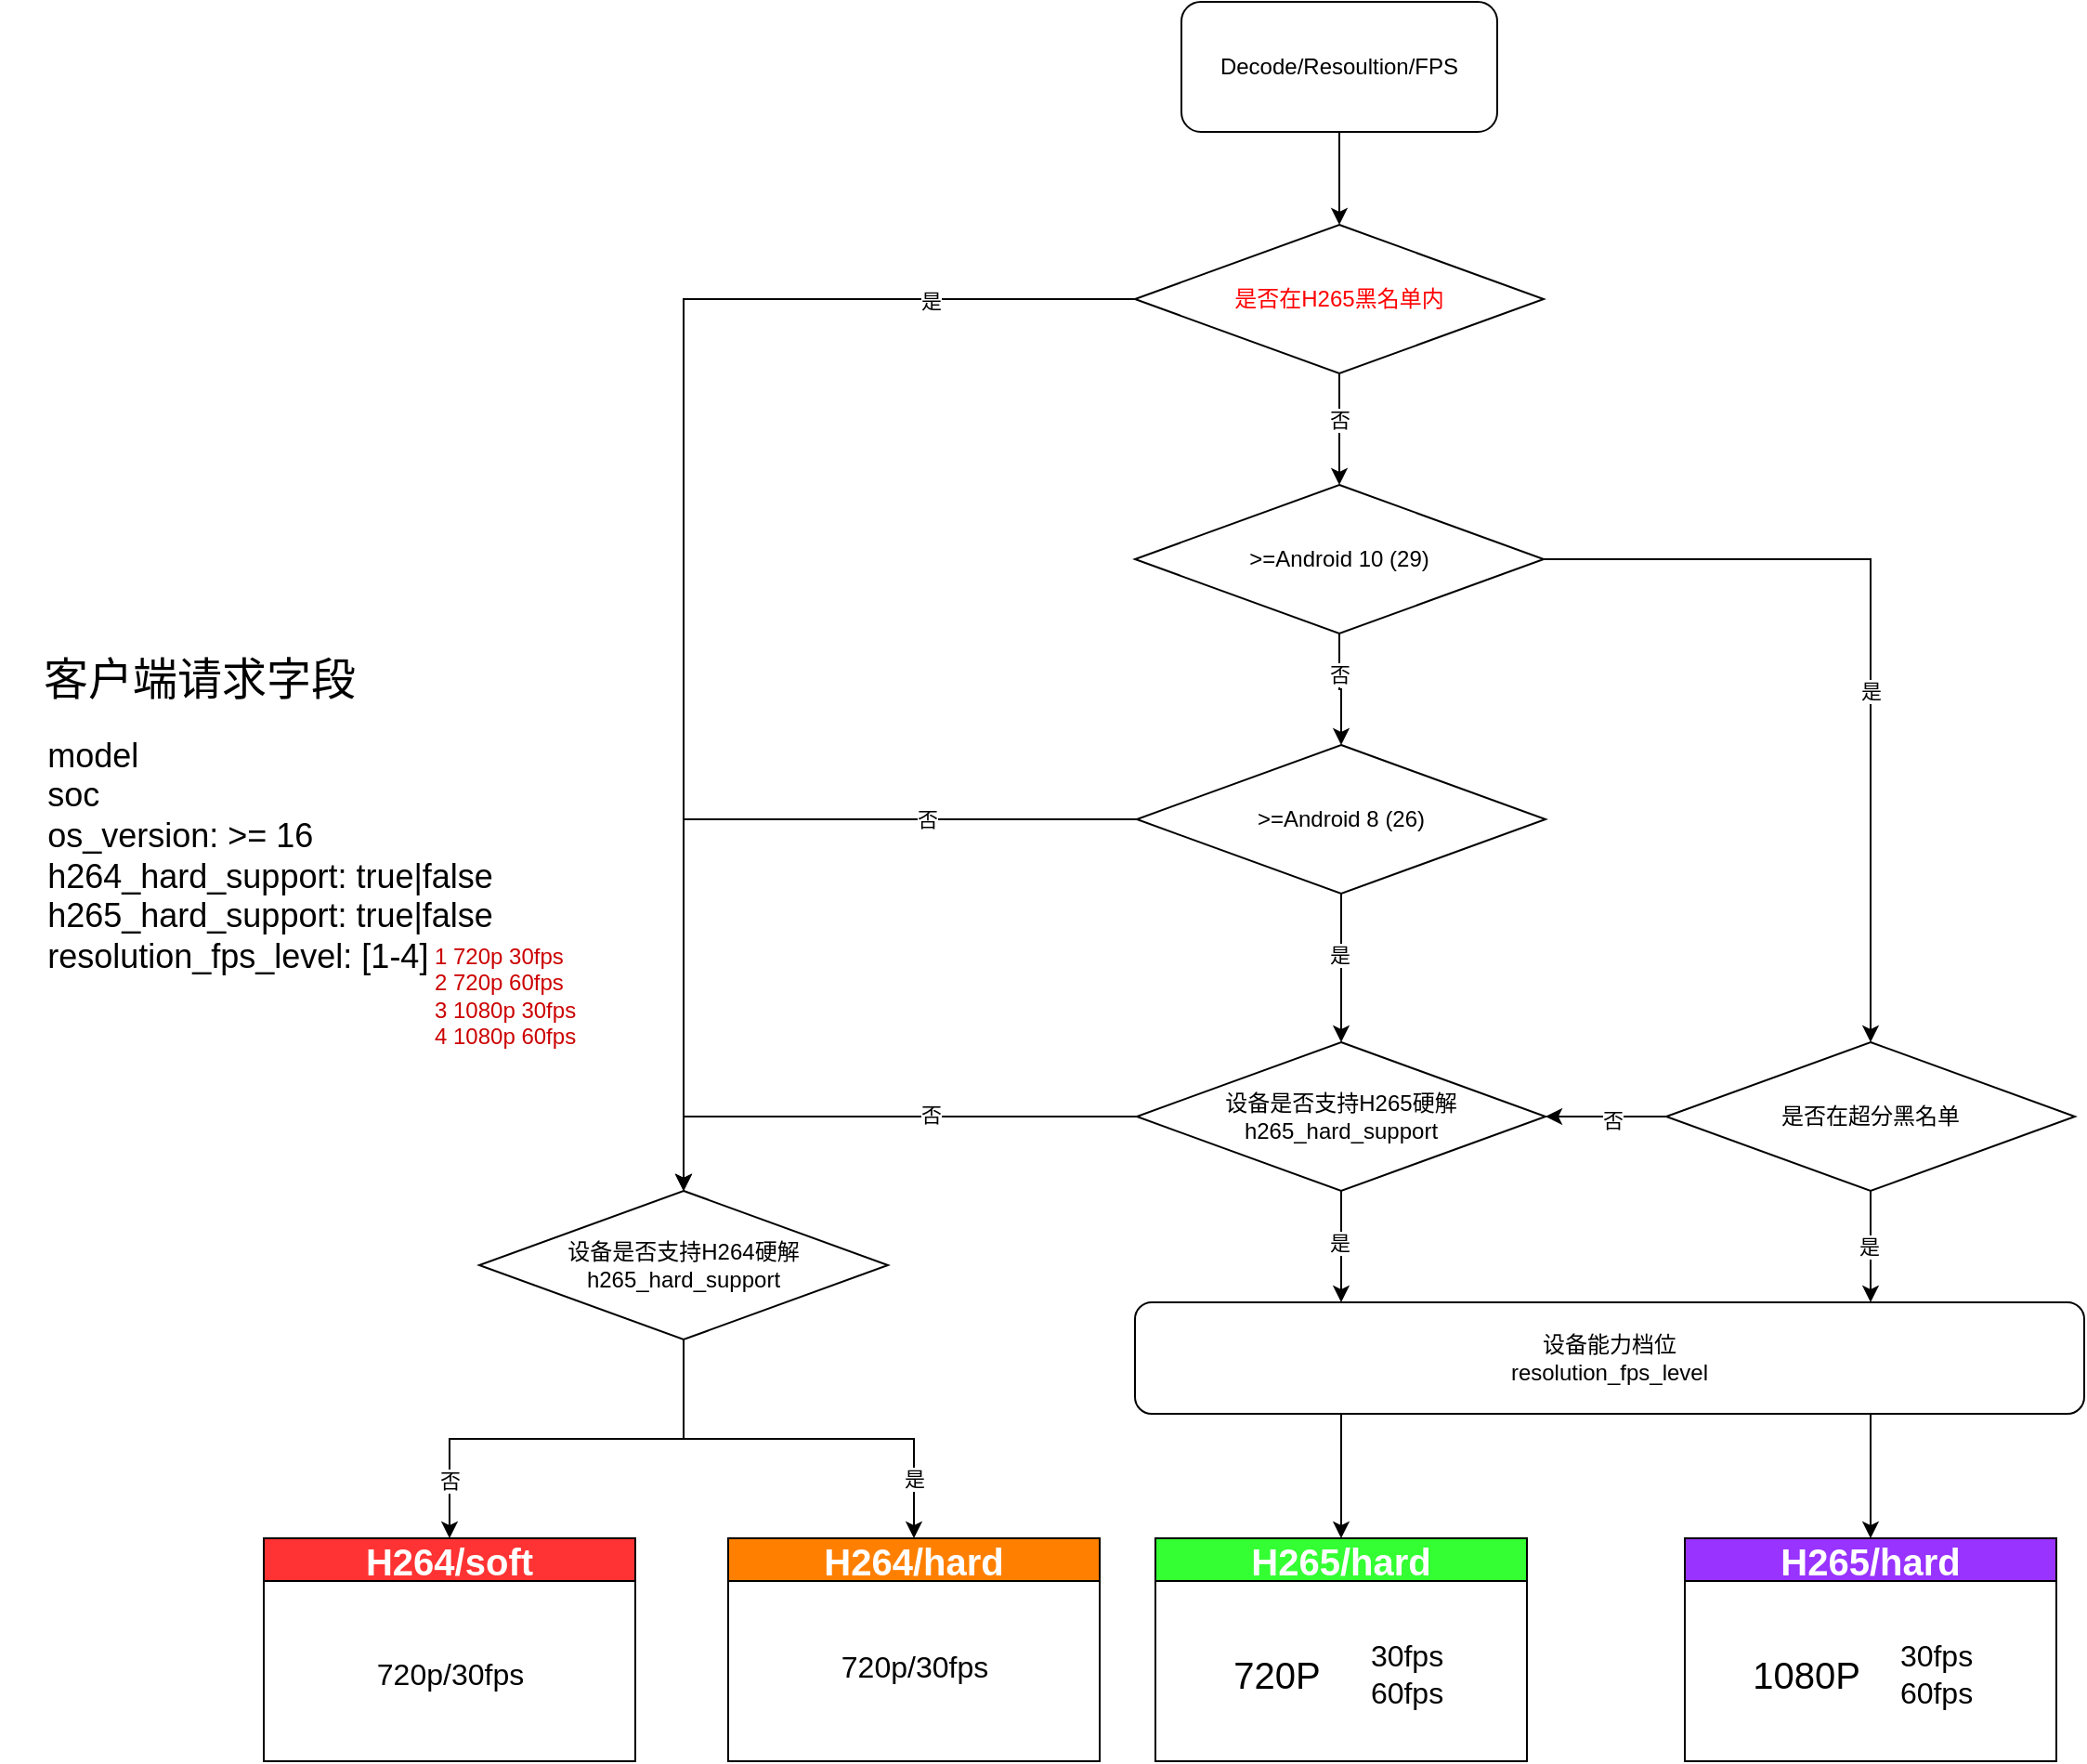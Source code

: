 <mxfile version="24.6.4" type="github">
  <diagram name="第 1 页" id="DrkI4kzzCFAA716JqiaZ">
    <mxGraphModel dx="2069" dy="785" grid="1" gridSize="10" guides="1" tooltips="1" connect="1" arrows="1" fold="1" page="1" pageScale="1" pageWidth="827" pageHeight="1169" math="0" shadow="0">
      <root>
        <mxCell id="0" />
        <mxCell id="1" parent="0" />
        <mxCell id="mLrD8nH62ms3HWDR8Rag-6" style="edgeStyle=orthogonalEdgeStyle;rounded=0;orthogonalLoop=1;jettySize=auto;html=1;entryX=0.5;entryY=0;entryDx=0;entryDy=0;" edge="1" parent="1" source="I8awTcjQjrmb_wT57g81-1" target="mLrD8nH62ms3HWDR8Rag-5">
          <mxGeometry relative="1" as="geometry" />
        </mxCell>
        <mxCell id="I8awTcjQjrmb_wT57g81-1" value="Decode/Resoultion/FPS" style="rounded=1;whiteSpace=wrap;html=1;" parent="1" vertex="1">
          <mxGeometry x="244" y="10" width="170" height="70" as="geometry" />
        </mxCell>
        <mxCell id="I8awTcjQjrmb_wT57g81-21" value="" style="edgeStyle=orthogonalEdgeStyle;rounded=0;orthogonalLoop=1;jettySize=auto;html=1;" parent="1" source="I8awTcjQjrmb_wT57g81-11" target="I8awTcjQjrmb_wT57g81-20" edge="1">
          <mxGeometry relative="1" as="geometry" />
        </mxCell>
        <mxCell id="I8awTcjQjrmb_wT57g81-22" value="否" style="edgeLabel;html=1;align=center;verticalAlign=middle;resizable=0;points=[];" parent="I8awTcjQjrmb_wT57g81-21" vertex="1" connectable="0">
          <mxGeometry x="-0.275" relative="1" as="geometry">
            <mxPoint as="offset" />
          </mxGeometry>
        </mxCell>
        <mxCell id="I8awTcjQjrmb_wT57g81-39" value="" style="edgeStyle=orthogonalEdgeStyle;rounded=0;orthogonalLoop=1;jettySize=auto;html=1;" parent="1" source="I8awTcjQjrmb_wT57g81-11" target="I8awTcjQjrmb_wT57g81-38" edge="1">
          <mxGeometry relative="1" as="geometry" />
        </mxCell>
        <mxCell id="I8awTcjQjrmb_wT57g81-105" value="是" style="edgeLabel;html=1;align=center;verticalAlign=middle;resizable=0;points=[];" parent="I8awTcjQjrmb_wT57g81-39" vertex="1" connectable="0">
          <mxGeometry x="0.132" relative="1" as="geometry">
            <mxPoint as="offset" />
          </mxGeometry>
        </mxCell>
        <mxCell id="I8awTcjQjrmb_wT57g81-11" value="&amp;gt;=Android 10 (29)" style="rhombus;whiteSpace=wrap;html=1;" parent="1" vertex="1">
          <mxGeometry x="219" y="270" width="220" height="80" as="geometry" />
        </mxCell>
        <mxCell id="I8awTcjQjrmb_wT57g81-26" value="" style="edgeStyle=orthogonalEdgeStyle;rounded=0;orthogonalLoop=1;jettySize=auto;html=1;" parent="1" source="I8awTcjQjrmb_wT57g81-20" target="I8awTcjQjrmb_wT57g81-25" edge="1">
          <mxGeometry relative="1" as="geometry" />
        </mxCell>
        <mxCell id="I8awTcjQjrmb_wT57g81-52" value="否" style="edgeLabel;html=1;align=center;verticalAlign=middle;resizable=0;points=[];" parent="I8awTcjQjrmb_wT57g81-26" vertex="1" connectable="0">
          <mxGeometry x="-0.225" relative="1" as="geometry">
            <mxPoint x="59" as="offset" />
          </mxGeometry>
        </mxCell>
        <mxCell id="mLrD8nH62ms3HWDR8Rag-8" style="edgeStyle=orthogonalEdgeStyle;rounded=0;orthogonalLoop=1;jettySize=auto;html=1;" edge="1" parent="1" source="I8awTcjQjrmb_wT57g81-20" target="I8awTcjQjrmb_wT57g81-45">
          <mxGeometry relative="1" as="geometry" />
        </mxCell>
        <mxCell id="mLrD8nH62ms3HWDR8Rag-9" value="是" style="edgeLabel;html=1;align=center;verticalAlign=middle;resizable=0;points=[];" vertex="1" connectable="0" parent="mLrD8nH62ms3HWDR8Rag-8">
          <mxGeometry x="-0.188" y="2" relative="1" as="geometry">
            <mxPoint x="-3" as="offset" />
          </mxGeometry>
        </mxCell>
        <mxCell id="I8awTcjQjrmb_wT57g81-20" value="&amp;gt;=Android 8 (26)" style="rhombus;whiteSpace=wrap;html=1;" parent="1" vertex="1">
          <mxGeometry x="220" y="410" width="220" height="80" as="geometry" />
        </mxCell>
        <mxCell id="I8awTcjQjrmb_wT57g81-86" style="edgeStyle=orthogonalEdgeStyle;rounded=0;orthogonalLoop=1;jettySize=auto;html=1;" parent="1" source="I8awTcjQjrmb_wT57g81-25" target="I8awTcjQjrmb_wT57g81-83" edge="1">
          <mxGeometry relative="1" as="geometry" />
        </mxCell>
        <mxCell id="I8awTcjQjrmb_wT57g81-107" value="否" style="edgeLabel;html=1;align=center;verticalAlign=middle;resizable=0;points=[];" parent="I8awTcjQjrmb_wT57g81-86" vertex="1" connectable="0">
          <mxGeometry x="0.579" y="1" relative="1" as="geometry">
            <mxPoint x="-1" y="18" as="offset" />
          </mxGeometry>
        </mxCell>
        <mxCell id="mLrD8nH62ms3HWDR8Rag-24" style="edgeStyle=orthogonalEdgeStyle;rounded=0;orthogonalLoop=1;jettySize=auto;html=1;" edge="1" parent="1" source="I8awTcjQjrmb_wT57g81-25" target="I8awTcjQjrmb_wT57g81-109">
          <mxGeometry relative="1" as="geometry" />
        </mxCell>
        <mxCell id="mLrD8nH62ms3HWDR8Rag-25" value="是" style="edgeLabel;html=1;align=center;verticalAlign=middle;resizable=0;points=[];" vertex="1" connectable="0" parent="mLrD8nH62ms3HWDR8Rag-24">
          <mxGeometry x="-0.087" y="1" relative="1" as="geometry">
            <mxPoint x="72" y="22" as="offset" />
          </mxGeometry>
        </mxCell>
        <mxCell id="I8awTcjQjrmb_wT57g81-25" value="设备是否支持H264硬解&lt;br&gt;h265_hard_support" style="rhombus;whiteSpace=wrap;html=1;" parent="1" vertex="1">
          <mxGeometry x="-134" y="650" width="220" height="80" as="geometry" />
        </mxCell>
        <mxCell id="I8awTcjQjrmb_wT57g81-101" style="edgeStyle=orthogonalEdgeStyle;rounded=0;orthogonalLoop=1;jettySize=auto;html=1;" parent="1" source="I8awTcjQjrmb_wT57g81-38" target="I8awTcjQjrmb_wT57g81-45" edge="1">
          <mxGeometry relative="1" as="geometry" />
        </mxCell>
        <mxCell id="I8awTcjQjrmb_wT57g81-102" value="否" style="edgeLabel;html=1;align=center;verticalAlign=middle;resizable=0;points=[];" parent="I8awTcjQjrmb_wT57g81-101" vertex="1" connectable="0">
          <mxGeometry x="-0.108" y="2" relative="1" as="geometry">
            <mxPoint as="offset" />
          </mxGeometry>
        </mxCell>
        <mxCell id="mLrD8nH62ms3HWDR8Rag-21" style="edgeStyle=orthogonalEdgeStyle;rounded=0;orthogonalLoop=1;jettySize=auto;html=1;" edge="1" parent="1" source="I8awTcjQjrmb_wT57g81-38" target="mLrD8nH62ms3HWDR8Rag-13">
          <mxGeometry relative="1" as="geometry">
            <Array as="points">
              <mxPoint x="615" y="700" />
              <mxPoint x="615" y="700" />
            </Array>
          </mxGeometry>
        </mxCell>
        <mxCell id="mLrD8nH62ms3HWDR8Rag-23" value="是" style="edgeLabel;html=1;align=center;verticalAlign=middle;resizable=0;points=[];" vertex="1" connectable="0" parent="mLrD8nH62ms3HWDR8Rag-21">
          <mxGeometry y="3" relative="1" as="geometry">
            <mxPoint x="-4" as="offset" />
          </mxGeometry>
        </mxCell>
        <mxCell id="I8awTcjQjrmb_wT57g81-38" value="&lt;div&gt;&lt;span style=&quot;background-color: initial;&quot;&gt;是否在超分黑名单&lt;/span&gt;&lt;br&gt;&lt;/div&gt;" style="rhombus;whiteSpace=wrap;html=1;" parent="1" vertex="1">
          <mxGeometry x="505" y="570" width="220" height="80" as="geometry" />
        </mxCell>
        <mxCell id="I8awTcjQjrmb_wT57g81-53" style="edgeStyle=orthogonalEdgeStyle;rounded=0;orthogonalLoop=1;jettySize=auto;html=1;entryX=0.5;entryY=0;entryDx=0;entryDy=0;" parent="1" source="I8awTcjQjrmb_wT57g81-45" target="I8awTcjQjrmb_wT57g81-25" edge="1">
          <mxGeometry relative="1" as="geometry" />
        </mxCell>
        <mxCell id="I8awTcjQjrmb_wT57g81-54" value="否" style="edgeLabel;html=1;align=center;verticalAlign=middle;resizable=0;points=[];" parent="I8awTcjQjrmb_wT57g81-53" vertex="1" connectable="0">
          <mxGeometry x="-0.496" y="-1" relative="1" as="geometry">
            <mxPoint x="-40" as="offset" />
          </mxGeometry>
        </mxCell>
        <mxCell id="mLrD8nH62ms3HWDR8Rag-15" style="edgeStyle=orthogonalEdgeStyle;rounded=0;orthogonalLoop=1;jettySize=auto;html=1;" edge="1" parent="1" source="I8awTcjQjrmb_wT57g81-45" target="mLrD8nH62ms3HWDR8Rag-13">
          <mxGeometry relative="1" as="geometry">
            <Array as="points">
              <mxPoint x="330" y="700" />
              <mxPoint x="330" y="700" />
            </Array>
          </mxGeometry>
        </mxCell>
        <mxCell id="mLrD8nH62ms3HWDR8Rag-18" value="是" style="edgeLabel;html=1;align=center;verticalAlign=middle;resizable=0;points=[];" vertex="1" connectable="0" parent="mLrD8nH62ms3HWDR8Rag-15">
          <mxGeometry x="-0.067" y="-3" relative="1" as="geometry">
            <mxPoint x="2" as="offset" />
          </mxGeometry>
        </mxCell>
        <mxCell id="I8awTcjQjrmb_wT57g81-45" value="设备是否支持H265硬解&lt;br&gt;h265_hard_support" style="rhombus;whiteSpace=wrap;html=1;" parent="1" vertex="1">
          <mxGeometry x="220" y="570" width="220" height="80" as="geometry" />
        </mxCell>
        <mxCell id="I8awTcjQjrmb_wT57g81-83" value="&lt;font style=&quot;font-size: 20px;&quot;&gt;H264/soft&lt;/font&gt;" style="swimlane;whiteSpace=wrap;html=1;fillColor=#FF3333;startSize=23;fontSize=20;fontColor=#FFFFFF;" parent="1" vertex="1">
          <mxGeometry x="-250" y="837" width="200" height="120" as="geometry" />
        </mxCell>
        <mxCell id="I8awTcjQjrmb_wT57g81-84" value="&lt;font style=&quot;font-size: 16px;&quot;&gt;720p/30fps&lt;br&gt;&lt;/font&gt;" style="text;html=1;align=center;verticalAlign=middle;resizable=0;points=[];autosize=1;strokeColor=none;fillColor=none;" parent="I8awTcjQjrmb_wT57g81-83" vertex="1">
          <mxGeometry x="50" y="58" width="100" height="30" as="geometry" />
        </mxCell>
        <mxCell id="I8awTcjQjrmb_wT57g81-92" value="&lt;font style=&quot;font-size: 20px;&quot;&gt;H265/hard&lt;/font&gt;" style="swimlane;whiteSpace=wrap;html=1;fillColor=#33FF33;startSize=23;fontSize=20;fontColor=#FFFFFF;" parent="1" vertex="1">
          <mxGeometry x="230" y="837" width="200" height="120" as="geometry" />
        </mxCell>
        <mxCell id="I8awTcjQjrmb_wT57g81-93" value="&lt;font style=&quot;font-size: 20px;&quot;&gt;720P&lt;/font&gt;" style="text;html=1;align=center;verticalAlign=middle;resizable=0;points=[];autosize=1;strokeColor=none;fillColor=none;" parent="I8awTcjQjrmb_wT57g81-92" vertex="1">
          <mxGeometry x="30" y="53" width="70" height="40" as="geometry" />
        </mxCell>
        <mxCell id="I8awTcjQjrmb_wT57g81-94" value="&lt;font style=&quot;font-size: 16px;&quot;&gt;30fps&lt;br&gt;60fps&lt;/font&gt;" style="text;html=1;align=center;verticalAlign=middle;resizable=0;points=[];autosize=1;strokeColor=none;fillColor=none;" parent="I8awTcjQjrmb_wT57g81-92" vertex="1">
          <mxGeometry x="105" y="48" width="60" height="50" as="geometry" />
        </mxCell>
        <mxCell id="I8awTcjQjrmb_wT57g81-96" value="&lt;font style=&quot;font-size: 20px;&quot;&gt;H265/hard&lt;/font&gt;" style="swimlane;whiteSpace=wrap;html=1;fillColor=#9933FF;startSize=23;fontSize=20;fontColor=#FFFFFF;" parent="1" vertex="1">
          <mxGeometry x="515" y="837" width="200" height="120" as="geometry" />
        </mxCell>
        <mxCell id="I8awTcjQjrmb_wT57g81-97" value="&lt;span style=&quot;font-size: 20px;&quot;&gt;1080P&lt;/span&gt;" style="text;html=1;align=center;verticalAlign=middle;resizable=0;points=[];autosize=1;strokeColor=none;fillColor=none;" parent="I8awTcjQjrmb_wT57g81-96" vertex="1">
          <mxGeometry x="25" y="53" width="80" height="40" as="geometry" />
        </mxCell>
        <mxCell id="I8awTcjQjrmb_wT57g81-98" value="&lt;font style=&quot;font-size: 16px;&quot;&gt;30fps&lt;br&gt;60fps&lt;/font&gt;" style="text;html=1;align=center;verticalAlign=middle;resizable=0;points=[];autosize=1;strokeColor=none;fillColor=none;" parent="I8awTcjQjrmb_wT57g81-96" vertex="1">
          <mxGeometry x="105" y="48" width="60" height="50" as="geometry" />
        </mxCell>
        <mxCell id="I8awTcjQjrmb_wT57g81-109" value="&lt;font style=&quot;font-size: 20px;&quot;&gt;H264/hard&lt;/font&gt;" style="swimlane;whiteSpace=wrap;html=1;fillColor=#FF8000;startSize=23;fontSize=20;fontColor=#FFFFFF;" parent="1" vertex="1">
          <mxGeometry y="837" width="200" height="120" as="geometry" />
        </mxCell>
        <mxCell id="I8awTcjQjrmb_wT57g81-110" value="&lt;span style=&quot;font-size: 16px;&quot;&gt;720p/30fps&lt;/span&gt;" style="text;html=1;align=center;verticalAlign=middle;resizable=0;points=[];autosize=1;strokeColor=none;fillColor=none;" parent="I8awTcjQjrmb_wT57g81-109" vertex="1">
          <mxGeometry x="50" y="54" width="100" height="30" as="geometry" />
        </mxCell>
        <mxCell id="mLrD8nH62ms3HWDR8Rag-3" value="" style="group" vertex="1" connectable="0" parent="1">
          <mxGeometry x="-392" y="355" width="342" height="242" as="geometry" />
        </mxCell>
        <mxCell id="mLrD8nH62ms3HWDR8Rag-1" value="" style="group" vertex="1" connectable="0" parent="mLrD8nH62ms3HWDR8Rag-3">
          <mxGeometry y="25" width="342" height="217" as="geometry" />
        </mxCell>
        <mxCell id="I8awTcjQjrmb_wT57g81-71" value="&lt;div style=&quot;text-align: left; font-size: 18px;&quot;&gt;&lt;font style=&quot;font-size: 18px;&quot;&gt;&lt;span style=&quot;background-color: initial;&quot;&gt;model&lt;/span&gt;&lt;br&gt;&lt;/font&gt;&lt;/div&gt;&lt;div style=&quot;text-align: left; font-size: 18px;&quot;&gt;&lt;font style=&quot;font-size: 18px;&quot;&gt;soc&lt;/font&gt;&lt;/div&gt;&lt;div style=&quot;text-align: left; font-size: 18px;&quot;&gt;&lt;font style=&quot;font-size: 18px;&quot;&gt;&lt;font style=&quot;font-size: 18px;&quot;&gt;os_version: &amp;gt;= 16&lt;br&gt;h264_hard_support: true|false&lt;br&gt;h265_hard_support: true|false&lt;br&gt;resolution_fps_level: [1-4]&lt;/font&gt;&lt;br&gt;&lt;/font&gt;&lt;/div&gt;" style="text;html=1;align=center;verticalAlign=middle;resizable=0;points=[];autosize=1;strokeColor=none;fillColor=none;" parent="mLrD8nH62ms3HWDR8Rag-1" vertex="1">
          <mxGeometry x="15" y="20" width="260" height="140" as="geometry" />
        </mxCell>
        <mxCell id="I8awTcjQjrmb_wT57g81-81" value="&lt;font color=&quot;#cc0000&quot; style=&quot;font-size: 12px;&quot;&gt;1 720p 30fps&lt;br style=&quot;&quot;&gt;2 720p 60fps&lt;br style=&quot;&quot;&gt;3 1080p 30fps&lt;br style=&quot;&quot;&gt;4 1080p 60fps&lt;/font&gt;" style="text;html=1;align=left;verticalAlign=middle;resizable=0;points=[];autosize=1;strokeColor=none;fillColor=none;" parent="mLrD8nH62ms3HWDR8Rag-1" vertex="1">
          <mxGeometry x="232" y="130" width="100" height="70" as="geometry" />
        </mxCell>
        <mxCell id="mLrD8nH62ms3HWDR8Rag-2" value="&lt;font style=&quot;font-size: 24px;&quot;&gt;客户端请求字段&lt;/font&gt;" style="text;html=1;align=center;verticalAlign=middle;resizable=0;points=[];autosize=1;strokeColor=none;fillColor=none;" vertex="1" parent="mLrD8nH62ms3HWDR8Rag-3">
          <mxGeometry x="12" width="190" height="40" as="geometry" />
        </mxCell>
        <mxCell id="mLrD8nH62ms3HWDR8Rag-7" style="edgeStyle=orthogonalEdgeStyle;rounded=0;orthogonalLoop=1;jettySize=auto;html=1;entryX=0.5;entryY=0;entryDx=0;entryDy=0;" edge="1" parent="1" source="mLrD8nH62ms3HWDR8Rag-5" target="I8awTcjQjrmb_wT57g81-11">
          <mxGeometry relative="1" as="geometry" />
        </mxCell>
        <mxCell id="mLrD8nH62ms3HWDR8Rag-10" value="否" style="edgeLabel;html=1;align=center;verticalAlign=middle;resizable=0;points=[];" vertex="1" connectable="0" parent="mLrD8nH62ms3HWDR8Rag-7">
          <mxGeometry x="-0.183" y="2" relative="1" as="geometry">
            <mxPoint x="-2" as="offset" />
          </mxGeometry>
        </mxCell>
        <mxCell id="mLrD8nH62ms3HWDR8Rag-11" style="edgeStyle=orthogonalEdgeStyle;rounded=0;orthogonalLoop=1;jettySize=auto;html=1;entryX=0.5;entryY=0;entryDx=0;entryDy=0;" edge="1" parent="1" source="mLrD8nH62ms3HWDR8Rag-5" target="I8awTcjQjrmb_wT57g81-25">
          <mxGeometry relative="1" as="geometry" />
        </mxCell>
        <mxCell id="mLrD8nH62ms3HWDR8Rag-12" value="是" style="edgeLabel;html=1;align=center;verticalAlign=middle;resizable=0;points=[];" vertex="1" connectable="0" parent="mLrD8nH62ms3HWDR8Rag-11">
          <mxGeometry x="-0.696" y="4" relative="1" as="geometry">
            <mxPoint y="-3" as="offset" />
          </mxGeometry>
        </mxCell>
        <mxCell id="mLrD8nH62ms3HWDR8Rag-5" value="&lt;font color=&quot;#ff0000&quot;&gt;是否在H265黑名单内&lt;/font&gt;" style="rhombus;whiteSpace=wrap;html=1;" vertex="1" parent="1">
          <mxGeometry x="219" y="130" width="220" height="80" as="geometry" />
        </mxCell>
        <mxCell id="mLrD8nH62ms3HWDR8Rag-16" style="edgeStyle=orthogonalEdgeStyle;rounded=0;orthogonalLoop=1;jettySize=auto;html=1;" edge="1" parent="1" source="mLrD8nH62ms3HWDR8Rag-13" target="I8awTcjQjrmb_wT57g81-92">
          <mxGeometry relative="1" as="geometry">
            <Array as="points">
              <mxPoint x="330" y="790" />
              <mxPoint x="330" y="790" />
            </Array>
          </mxGeometry>
        </mxCell>
        <mxCell id="mLrD8nH62ms3HWDR8Rag-22" style="edgeStyle=orthogonalEdgeStyle;rounded=0;orthogonalLoop=1;jettySize=auto;html=1;" edge="1" parent="1" source="mLrD8nH62ms3HWDR8Rag-13" target="I8awTcjQjrmb_wT57g81-96">
          <mxGeometry relative="1" as="geometry">
            <Array as="points">
              <mxPoint x="615" y="790" />
              <mxPoint x="615" y="790" />
            </Array>
          </mxGeometry>
        </mxCell>
        <mxCell id="mLrD8nH62ms3HWDR8Rag-13" value="设备能力档位&lt;br&gt;resolution_fps_level" style="rounded=1;whiteSpace=wrap;html=1;" vertex="1" parent="1">
          <mxGeometry x="219" y="710" width="511" height="60" as="geometry" />
        </mxCell>
      </root>
    </mxGraphModel>
  </diagram>
</mxfile>
